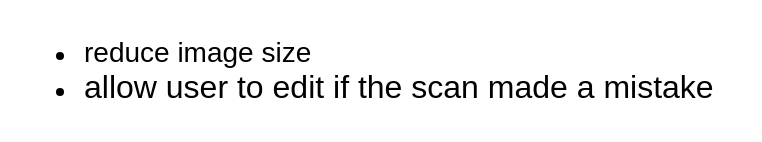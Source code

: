 <mxfile version="24.2.3" type="github">
  <diagram name="Page-1" id="pINA0JPRZRuCSQSEo8NE">
    <mxGraphModel dx="1304" dy="649" grid="1" gridSize="10" guides="1" tooltips="1" connect="1" arrows="1" fold="1" page="1" pageScale="1" pageWidth="850" pageHeight="1100" math="0" shadow="0">
      <root>
        <mxCell id="0" />
        <mxCell id="1" parent="0" />
        <mxCell id="StMug0Mb1CIXMHcEhNi8-1" value="&lt;ul&gt;&lt;li&gt;&lt;font style=&quot;font-size: 14px;&quot;&gt;reduce image size&lt;/font&gt;&lt;/li&gt;&lt;li style=&quot;&quot;&gt;&lt;font size=&quot;3&quot;&gt;allow user to edit if the scan made a mistake&lt;/font&gt;&lt;/li&gt;&lt;/ul&gt;" style="text;html=1;align=left;verticalAlign=middle;resizable=0;points=[];autosize=1;strokeColor=none;fillColor=none;" vertex="1" parent="1">
          <mxGeometry x="100" y="60" width="380" height="70" as="geometry" />
        </mxCell>
      </root>
    </mxGraphModel>
  </diagram>
</mxfile>
